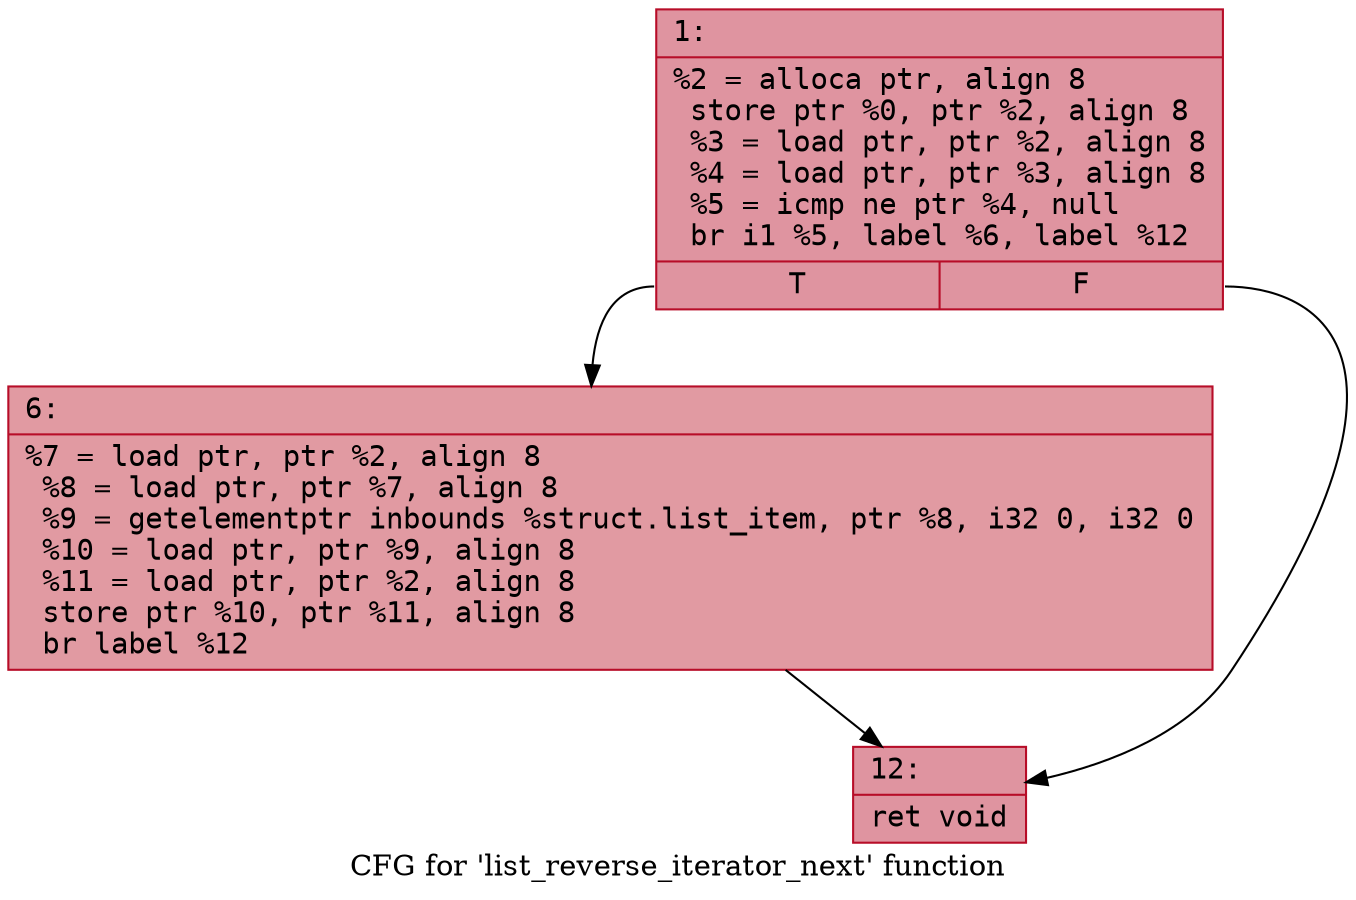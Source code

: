 digraph "CFG for 'list_reverse_iterator_next' function" {
	label="CFG for 'list_reverse_iterator_next' function";

	Node0x60000202cd20 [shape=record,color="#b70d28ff", style=filled, fillcolor="#b70d2870" fontname="Courier",label="{1:\l|  %2 = alloca ptr, align 8\l  store ptr %0, ptr %2, align 8\l  %3 = load ptr, ptr %2, align 8\l  %4 = load ptr, ptr %3, align 8\l  %5 = icmp ne ptr %4, null\l  br i1 %5, label %6, label %12\l|{<s0>T|<s1>F}}"];
	Node0x60000202cd20:s0 -> Node0x60000202cd70[tooltip="1 -> 6\nProbability 62.50%" ];
	Node0x60000202cd20:s1 -> Node0x60000202cdc0[tooltip="1 -> 12\nProbability 37.50%" ];
	Node0x60000202cd70 [shape=record,color="#b70d28ff", style=filled, fillcolor="#bb1b2c70" fontname="Courier",label="{6:\l|  %7 = load ptr, ptr %2, align 8\l  %8 = load ptr, ptr %7, align 8\l  %9 = getelementptr inbounds %struct.list_item, ptr %8, i32 0, i32 0\l  %10 = load ptr, ptr %9, align 8\l  %11 = load ptr, ptr %2, align 8\l  store ptr %10, ptr %11, align 8\l  br label %12\l}"];
	Node0x60000202cd70 -> Node0x60000202cdc0[tooltip="6 -> 12\nProbability 100.00%" ];
	Node0x60000202cdc0 [shape=record,color="#b70d28ff", style=filled, fillcolor="#b70d2870" fontname="Courier",label="{12:\l|  ret void\l}"];
}
